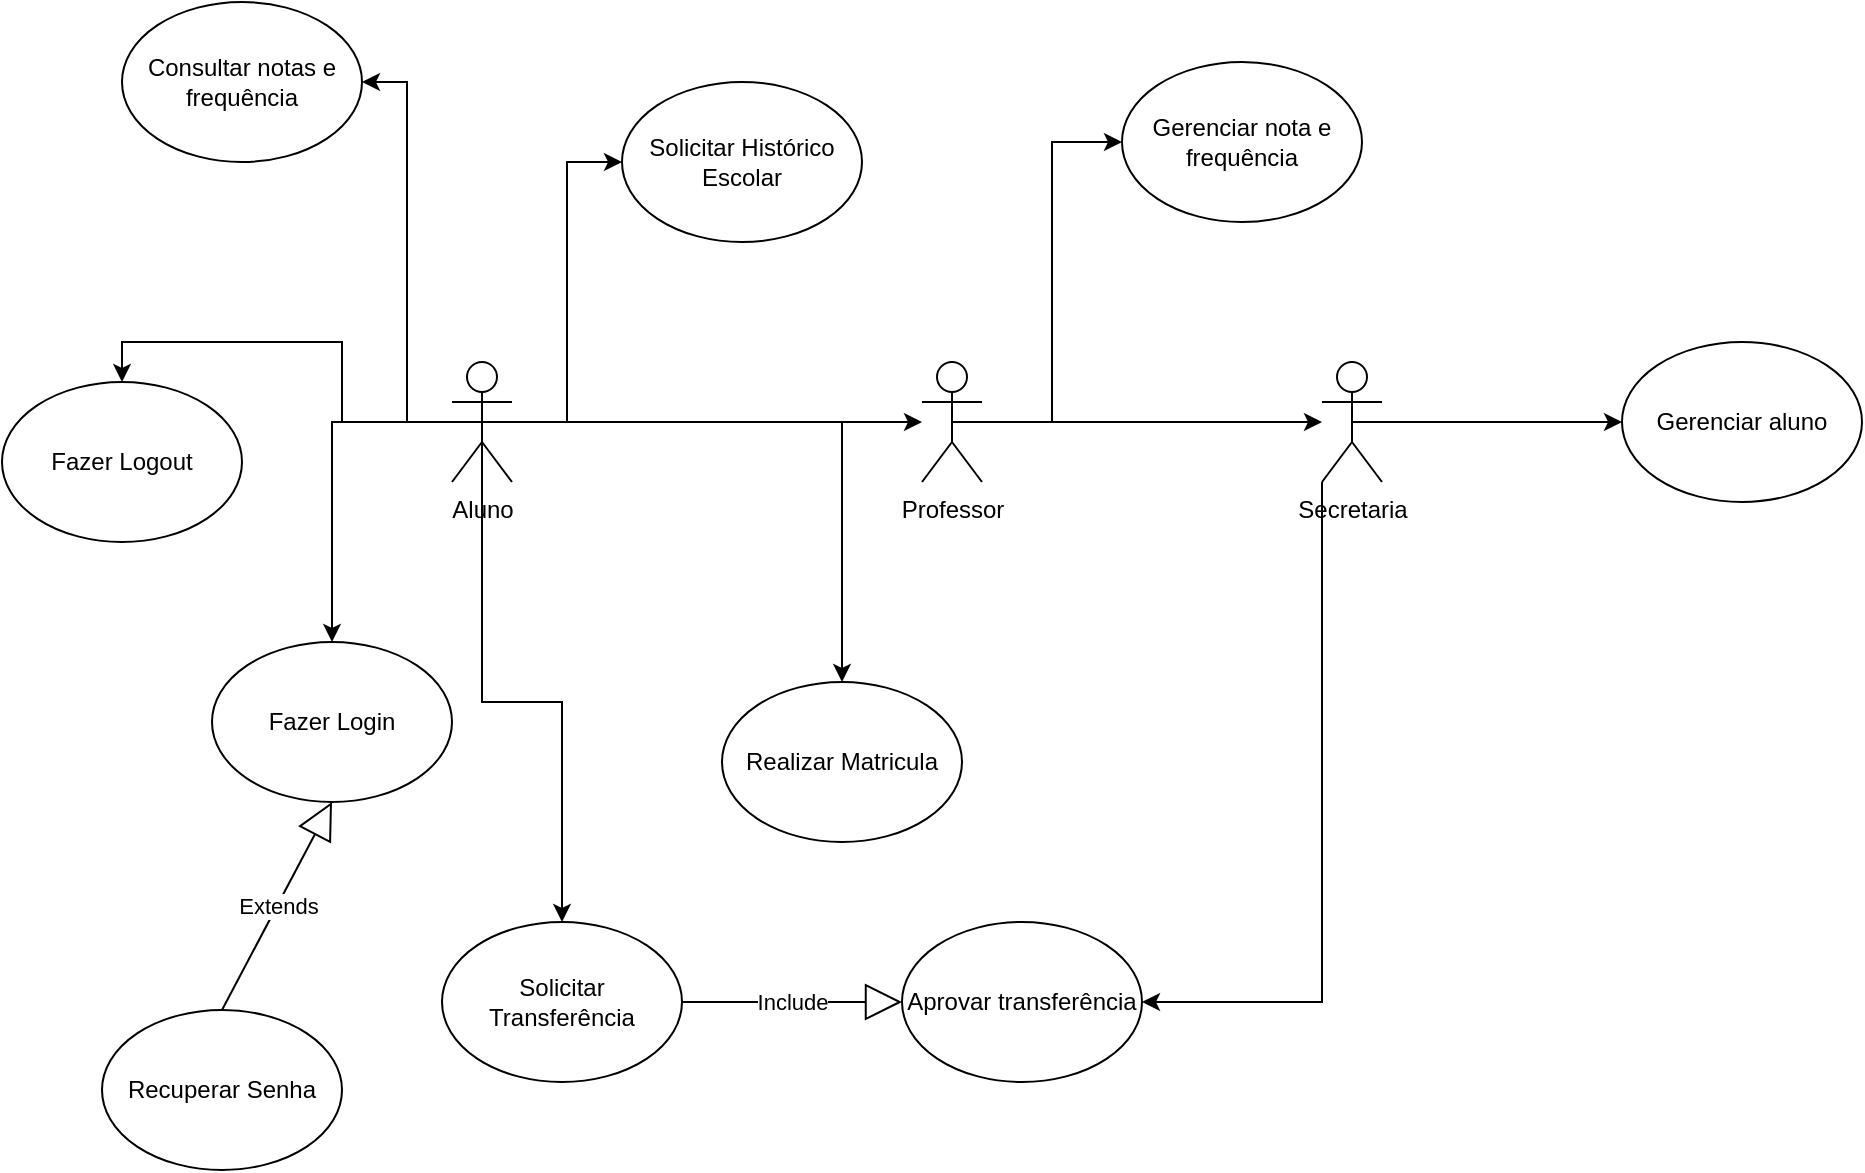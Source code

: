 <mxfile version="28.2.4">
  <diagram id="z_ZI-5ZjLfY9a1l5iHDC" name="Página-1">
    <mxGraphModel dx="1603" dy="811" grid="1" gridSize="10" guides="1" tooltips="1" connect="1" arrows="1" fold="1" page="1" pageScale="1" pageWidth="1169" pageHeight="827" math="0" shadow="0">
      <root>
        <mxCell id="0" />
        <mxCell id="1" parent="0" />
        <mxCell id="Uw70dMzSXy8Ui96ppWFQ-16" style="edgeStyle=orthogonalEdgeStyle;rounded=0;orthogonalLoop=1;jettySize=auto;html=1;exitX=0.5;exitY=0.5;exitDx=0;exitDy=0;exitPerimeter=0;entryX=0.5;entryY=0;entryDx=0;entryDy=0;" edge="1" parent="1" target="Uw70dMzSXy8Ui96ppWFQ-4">
          <mxGeometry relative="1" as="geometry">
            <mxPoint x="345" y="310" as="sourcePoint" />
            <mxPoint x="270" y="420" as="targetPoint" />
            <Array as="points">
              <mxPoint x="285" y="310" />
            </Array>
          </mxGeometry>
        </mxCell>
        <mxCell id="Uw70dMzSXy8Ui96ppWFQ-17" style="edgeStyle=orthogonalEdgeStyle;rounded=0;orthogonalLoop=1;jettySize=auto;html=1;exitX=0.5;exitY=0.5;exitDx=0;exitDy=0;exitPerimeter=0;entryX=0.5;entryY=0;entryDx=0;entryDy=0;" edge="1" parent="1" source="Uw70dMzSXy8Ui96ppWFQ-1" target="Uw70dMzSXy8Ui96ppWFQ-7">
          <mxGeometry relative="1" as="geometry" />
        </mxCell>
        <mxCell id="Uw70dMzSXy8Ui96ppWFQ-20" style="edgeStyle=orthogonalEdgeStyle;rounded=0;orthogonalLoop=1;jettySize=auto;html=1;exitX=0.5;exitY=0.5;exitDx=0;exitDy=0;exitPerimeter=0;entryX=0.5;entryY=0;entryDx=0;entryDy=0;" edge="1" parent="1" source="Uw70dMzSXy8Ui96ppWFQ-1" target="Uw70dMzSXy8Ui96ppWFQ-6">
          <mxGeometry relative="1" as="geometry">
            <Array as="points">
              <mxPoint x="290" y="310" />
              <mxPoint x="290" y="270" />
              <mxPoint x="180" y="270" />
            </Array>
          </mxGeometry>
        </mxCell>
        <mxCell id="Uw70dMzSXy8Ui96ppWFQ-22" style="edgeStyle=orthogonalEdgeStyle;rounded=0;orthogonalLoop=1;jettySize=auto;html=1;exitX=0.5;exitY=0.5;exitDx=0;exitDy=0;exitPerimeter=0;" edge="1" parent="1" source="Uw70dMzSXy8Ui96ppWFQ-1" target="Uw70dMzSXy8Ui96ppWFQ-9">
          <mxGeometry relative="1" as="geometry" />
        </mxCell>
        <mxCell id="Uw70dMzSXy8Ui96ppWFQ-25" style="edgeStyle=orthogonalEdgeStyle;rounded=0;orthogonalLoop=1;jettySize=auto;html=1;exitX=0.5;exitY=0.5;exitDx=0;exitDy=0;exitPerimeter=0;entryX=0;entryY=0.5;entryDx=0;entryDy=0;" edge="1" parent="1" source="Uw70dMzSXy8Ui96ppWFQ-1" target="Uw70dMzSXy8Ui96ppWFQ-8">
          <mxGeometry relative="1" as="geometry" />
        </mxCell>
        <mxCell id="Uw70dMzSXy8Ui96ppWFQ-26" style="edgeStyle=orthogonalEdgeStyle;rounded=0;orthogonalLoop=1;jettySize=auto;html=1;exitX=0.5;exitY=0.5;exitDx=0;exitDy=0;exitPerimeter=0;entryX=1;entryY=0.5;entryDx=0;entryDy=0;" edge="1" parent="1" source="Uw70dMzSXy8Ui96ppWFQ-1" target="Uw70dMzSXy8Ui96ppWFQ-10">
          <mxGeometry relative="1" as="geometry" />
        </mxCell>
        <mxCell id="Uw70dMzSXy8Ui96ppWFQ-1" value="Aluno" style="shape=umlActor;verticalLabelPosition=bottom;verticalAlign=top;html=1;outlineConnect=0;" vertex="1" parent="1">
          <mxGeometry x="345" y="280" width="30" height="60" as="geometry" />
        </mxCell>
        <mxCell id="Uw70dMzSXy8Ui96ppWFQ-19" style="edgeStyle=orthogonalEdgeStyle;rounded=0;orthogonalLoop=1;jettySize=auto;html=1;exitX=0.5;exitY=0.5;exitDx=0;exitDy=0;exitPerimeter=0;" edge="1" parent="1" source="Uw70dMzSXy8Ui96ppWFQ-2" target="Uw70dMzSXy8Ui96ppWFQ-3">
          <mxGeometry relative="1" as="geometry" />
        </mxCell>
        <mxCell id="Uw70dMzSXy8Ui96ppWFQ-27" style="edgeStyle=orthogonalEdgeStyle;rounded=0;orthogonalLoop=1;jettySize=auto;html=1;exitX=0.5;exitY=0.5;exitDx=0;exitDy=0;exitPerimeter=0;entryX=0;entryY=0.5;entryDx=0;entryDy=0;" edge="1" parent="1" source="Uw70dMzSXy8Ui96ppWFQ-2" target="Uw70dMzSXy8Ui96ppWFQ-12">
          <mxGeometry relative="1" as="geometry" />
        </mxCell>
        <mxCell id="Uw70dMzSXy8Ui96ppWFQ-2" value="Professor" style="shape=umlActor;verticalLabelPosition=bottom;verticalAlign=top;html=1;outlineConnect=0;" vertex="1" parent="1">
          <mxGeometry x="580" y="280" width="30" height="60" as="geometry" />
        </mxCell>
        <mxCell id="Uw70dMzSXy8Ui96ppWFQ-21" style="edgeStyle=orthogonalEdgeStyle;rounded=0;orthogonalLoop=1;jettySize=auto;html=1;exitX=0.5;exitY=0.5;exitDx=0;exitDy=0;exitPerimeter=0;entryX=0;entryY=0.5;entryDx=0;entryDy=0;" edge="1" parent="1" source="Uw70dMzSXy8Ui96ppWFQ-3" target="Uw70dMzSXy8Ui96ppWFQ-11">
          <mxGeometry relative="1" as="geometry" />
        </mxCell>
        <mxCell id="Uw70dMzSXy8Ui96ppWFQ-24" style="edgeStyle=orthogonalEdgeStyle;rounded=0;orthogonalLoop=1;jettySize=auto;html=1;exitX=0;exitY=1;exitDx=0;exitDy=0;exitPerimeter=0;entryX=1;entryY=0.5;entryDx=0;entryDy=0;" edge="1" parent="1" source="Uw70dMzSXy8Ui96ppWFQ-3" target="Uw70dMzSXy8Ui96ppWFQ-14">
          <mxGeometry relative="1" as="geometry">
            <mxPoint x="915.05" y="394" as="sourcePoint" />
            <mxPoint x="750.05" y="644" as="targetPoint" />
          </mxGeometry>
        </mxCell>
        <mxCell id="Uw70dMzSXy8Ui96ppWFQ-3" value="Secretaria" style="shape=umlActor;verticalLabelPosition=bottom;verticalAlign=top;html=1;outlineConnect=0;" vertex="1" parent="1">
          <mxGeometry x="780" y="280" width="30" height="60" as="geometry" />
        </mxCell>
        <mxCell id="Uw70dMzSXy8Ui96ppWFQ-4" value="Fazer Login" style="ellipse;whiteSpace=wrap;html=1;" vertex="1" parent="1">
          <mxGeometry x="225" y="420" width="120" height="80" as="geometry" />
        </mxCell>
        <mxCell id="Uw70dMzSXy8Ui96ppWFQ-5" value="Recuperar Senha" style="ellipse;whiteSpace=wrap;html=1;" vertex="1" parent="1">
          <mxGeometry x="170" y="604" width="120" height="80" as="geometry" />
        </mxCell>
        <mxCell id="Uw70dMzSXy8Ui96ppWFQ-6" value="Fazer Logout" style="ellipse;whiteSpace=wrap;html=1;" vertex="1" parent="1">
          <mxGeometry x="120" y="290" width="120" height="80" as="geometry" />
        </mxCell>
        <mxCell id="Uw70dMzSXy8Ui96ppWFQ-7" value="Realizar Matricula" style="ellipse;whiteSpace=wrap;html=1;" vertex="1" parent="1">
          <mxGeometry x="480" y="440" width="120" height="80" as="geometry" />
        </mxCell>
        <mxCell id="Uw70dMzSXy8Ui96ppWFQ-8" value="Solicitar Histórico Escolar" style="ellipse;whiteSpace=wrap;html=1;" vertex="1" parent="1">
          <mxGeometry x="430" y="140" width="120" height="80" as="geometry" />
        </mxCell>
        <mxCell id="Uw70dMzSXy8Ui96ppWFQ-9" value="Solicitar Transferência" style="ellipse;whiteSpace=wrap;html=1;" vertex="1" parent="1">
          <mxGeometry x="340" y="560" width="120" height="80" as="geometry" />
        </mxCell>
        <mxCell id="Uw70dMzSXy8Ui96ppWFQ-10" value="Consultar notas e frequência" style="ellipse;whiteSpace=wrap;html=1;" vertex="1" parent="1">
          <mxGeometry x="180" y="100" width="120" height="80" as="geometry" />
        </mxCell>
        <mxCell id="Uw70dMzSXy8Ui96ppWFQ-11" value="Gerenciar aluno" style="ellipse;whiteSpace=wrap;html=1;" vertex="1" parent="1">
          <mxGeometry x="930" y="270" width="120" height="80" as="geometry" />
        </mxCell>
        <mxCell id="Uw70dMzSXy8Ui96ppWFQ-12" value="Gerenciar nota e frequência" style="ellipse;whiteSpace=wrap;html=1;" vertex="1" parent="1">
          <mxGeometry x="680" y="130" width="120" height="80" as="geometry" />
        </mxCell>
        <mxCell id="Uw70dMzSXy8Ui96ppWFQ-14" value="Aprovar transferência" style="ellipse;whiteSpace=wrap;html=1;" vertex="1" parent="1">
          <mxGeometry x="570" y="560" width="120" height="80" as="geometry" />
        </mxCell>
        <mxCell id="Uw70dMzSXy8Ui96ppWFQ-15" value="Extends" style="endArrow=block;endSize=16;endFill=0;html=1;rounded=0;entryX=0.5;entryY=1;entryDx=0;entryDy=0;exitX=0.5;exitY=0;exitDx=0;exitDy=0;" edge="1" parent="1" source="Uw70dMzSXy8Ui96ppWFQ-5" target="Uw70dMzSXy8Ui96ppWFQ-4">
          <mxGeometry width="160" relative="1" as="geometry">
            <mxPoint x="380" y="580" as="sourcePoint" />
            <mxPoint x="640" y="550" as="targetPoint" />
          </mxGeometry>
        </mxCell>
        <mxCell id="Uw70dMzSXy8Ui96ppWFQ-18" style="edgeStyle=orthogonalEdgeStyle;rounded=0;orthogonalLoop=1;jettySize=auto;html=1;exitX=0.5;exitY=0.5;exitDx=0;exitDy=0;exitPerimeter=0;" edge="1" parent="1" source="Uw70dMzSXy8Ui96ppWFQ-1" target="Uw70dMzSXy8Ui96ppWFQ-2">
          <mxGeometry relative="1" as="geometry">
            <mxPoint x="550" y="330" as="targetPoint" />
          </mxGeometry>
        </mxCell>
        <mxCell id="Uw70dMzSXy8Ui96ppWFQ-23" value="Include" style="endArrow=block;endSize=16;endFill=0;html=1;rounded=0;entryX=0;entryY=0.5;entryDx=0;entryDy=0;exitX=1;exitY=0.5;exitDx=0;exitDy=0;" edge="1" parent="1" source="Uw70dMzSXy8Ui96ppWFQ-9" target="Uw70dMzSXy8Ui96ppWFQ-14">
          <mxGeometry width="160" relative="1" as="geometry">
            <mxPoint x="480" y="650" as="sourcePoint" />
            <mxPoint x="640" y="650" as="targetPoint" />
          </mxGeometry>
        </mxCell>
      </root>
    </mxGraphModel>
  </diagram>
</mxfile>
